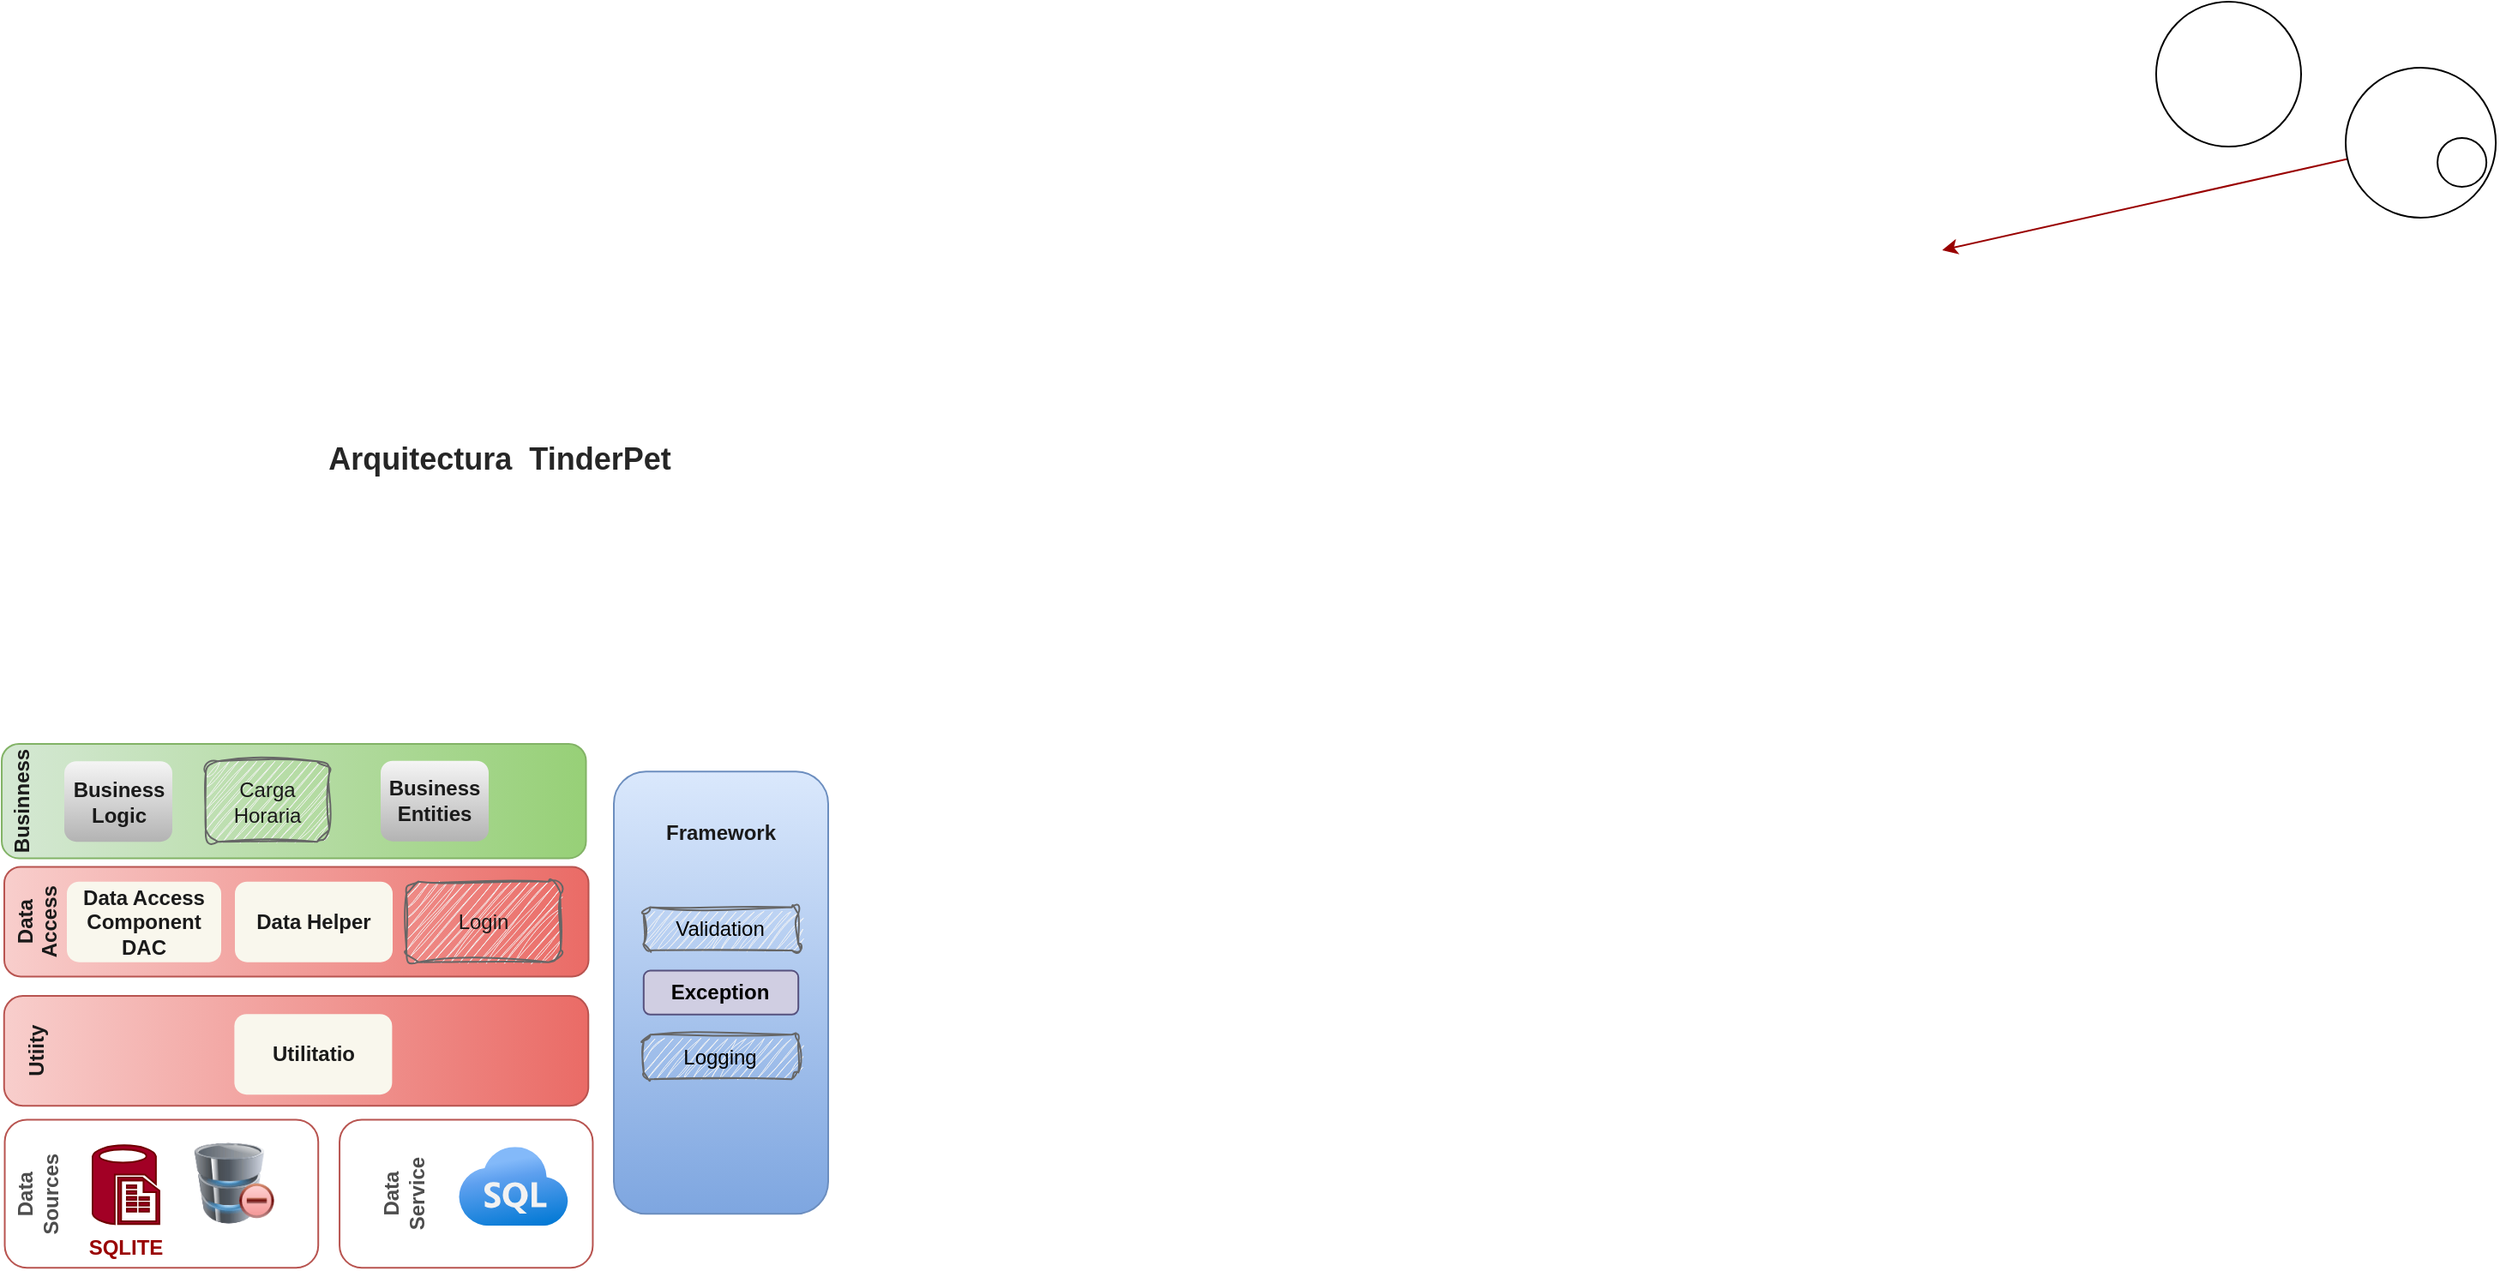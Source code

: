<mxfile>
    <diagram id="ZM09xl-fuDKo_xaskiYn" name="Arquitectura N-TIER">
        <mxGraphModel dx="964" dy="1011" grid="0" gridSize="10" guides="1" tooltips="1" connect="1" arrows="1" fold="1" page="0" pageScale="1" pageWidth="850" pageHeight="1100" math="0" shadow="0">
            <root>
                <mxCell id="0"/>
                <mxCell id="1" parent="0"/>
                <mxCell id="2" value="&lt;font color=&quot;#1a1a1a&quot;&gt;&lt;b&gt;Data&lt;br&gt;Access&lt;br&gt;&lt;br&gt;&lt;br&gt;&lt;br&gt;&lt;br&gt;&lt;br&gt;&lt;br&gt;&lt;br&gt;&lt;br&gt;&lt;br&gt;&lt;br&gt;&lt;br&gt;&lt;br&gt;&lt;br&gt;&lt;br&gt;&lt;br&gt;&lt;br&gt;&lt;br&gt;&lt;br&gt;&lt;br&gt;&lt;br&gt;&lt;/b&gt;&lt;br&gt;&lt;/font&gt;" style="rounded=1;whiteSpace=wrap;html=1;fillColor=#f8cecc;strokeColor=#b85450;rotation=-90;gradientColor=#ea6b66;" parent="1" vertex="1">
                    <mxGeometry x="203.86" y="51.34" width="64.03" height="340.74" as="geometry"/>
                </mxCell>
                <mxCell id="3" value="&lt;font color=&quot;#1a1a1a&quot;&gt;&lt;b&gt;Data Access Component&lt;br&gt;DAC&lt;/b&gt;&lt;br&gt;&lt;/font&gt;" style="rounded=1;whiteSpace=wrap;html=1;fillColor=#f9f7ed;strokeColor=none;" parent="1" vertex="1">
                    <mxGeometry x="102" y="198.32" width="90" height="47" as="geometry"/>
                </mxCell>
                <mxCell id="6" value="&lt;font color=&quot;#262626&quot; style=&quot;font-size: 18px;&quot;&gt;&lt;b style=&quot;&quot;&gt;Arquitectura&amp;nbsp; TinderPet&lt;/b&gt;&lt;/font&gt;" style="text;html=1;strokeColor=none;fillColor=none;align=center;verticalAlign=middle;whiteSpace=wrap;rounded=0;labelBackgroundColor=none;fontColor=#333333;" parent="1" vertex="1">
                    <mxGeometry x="232" y="-63" width="245" height="30" as="geometry"/>
                </mxCell>
                <mxCell id="18" value="&lt;font color=&quot;#1a1a1a&quot;&gt;&lt;b&gt;Data Helper&lt;/b&gt;&lt;br&gt;&lt;/font&gt;" style="rounded=1;whiteSpace=wrap;html=1;fillColor=#f9f7ed;strokeColor=none;" parent="1" vertex="1">
                    <mxGeometry x="200" y="198.32" width="92" height="47" as="geometry"/>
                </mxCell>
                <mxCell id="19" value="&lt;font color=&quot;#1a1a1a&quot;&gt;Login&lt;br&gt;&lt;/font&gt;" style="rounded=1;whiteSpace=wrap;html=1;fillColor=#f5f5f5;strokeColor=#666666;sketch=1;curveFitting=1;jiggle=2;fontColor=#333333;" parent="1" vertex="1">
                    <mxGeometry x="300" y="198.32" width="90" height="47" as="geometry"/>
                </mxCell>
                <mxCell id="10" value="&lt;font color=&quot;#1a1a1a&quot;&gt;&lt;b&gt;Framework&lt;/b&gt;&lt;br&gt;&lt;br&gt;&lt;br&gt;&lt;br&gt;&lt;br&gt;&lt;br&gt;&lt;br&gt;&lt;br&gt;&lt;br&gt;&lt;br&gt;&lt;br&gt;&lt;br&gt;&lt;br&gt;&lt;br&gt;&lt;/font&gt;" style="rounded=1;whiteSpace=wrap;html=1;fillColor=#dae8fc;strokeColor=#6c8ebf;gradientColor=#7ea6e0;" parent="1" vertex="1">
                    <mxGeometry x="421" y="134.08" width="125" height="258" as="geometry"/>
                </mxCell>
                <mxCell id="11" value="&lt;span style=&quot;&quot;&gt;&lt;font color=&quot;#000000&quot;&gt;Validation&lt;/font&gt;&lt;/span&gt;" style="rounded=1;whiteSpace=wrap;html=1;fillColor=#f5f5f5;strokeColor=#666666;fontColor=#333333;sketch=1;curveFitting=1;jiggle=2;" parent="1" vertex="1">
                    <mxGeometry x="438.4" y="213.3" width="90.19" height="25.14" as="geometry"/>
                </mxCell>
                <mxCell id="13" value="&lt;span style=&quot;&quot;&gt;&lt;font color=&quot;#000000&quot;&gt;Logging&lt;/font&gt;&lt;/span&gt;" style="rounded=1;whiteSpace=wrap;html=1;fillColor=#f5f5f5;strokeColor=#666666;fontColor=#333333;sketch=1;curveFitting=1;jiggle=2;" parent="1" vertex="1">
                    <mxGeometry x="438.4" y="287.65" width="90.19" height="25.97" as="geometry"/>
                </mxCell>
                <mxCell id="15" value="&lt;span style=&quot;&quot;&gt;&lt;font color=&quot;#000000&quot;&gt;&lt;b&gt;Exception&lt;/b&gt;&lt;/font&gt;&lt;/span&gt;" style="rounded=1;whiteSpace=wrap;html=1;fillColor=#d0cee2;strokeColor=#56517e;" parent="1" vertex="1">
                    <mxGeometry x="438.4" y="250.3" width="90.19" height="25.56" as="geometry"/>
                </mxCell>
                <mxCell id="20" value="&lt;font color=&quot;#1a1a1a&quot;&gt;&lt;b&gt;Businness&lt;br&gt;&lt;br&gt;&lt;br&gt;&lt;br&gt;&lt;br&gt;&lt;br&gt;&lt;br&gt;&lt;br&gt;&lt;br&gt;&lt;br&gt;&lt;br&gt;&lt;br&gt;&lt;br&gt;&lt;br&gt;&lt;br&gt;&lt;br&gt;&lt;br&gt;&lt;br&gt;&lt;br&gt;&lt;br&gt;&lt;br&gt;&lt;br&gt;&lt;/b&gt;&lt;br&gt;&lt;/font&gt;" style="rounded=1;whiteSpace=wrap;html=1;fillColor=#d5e8d4;strokeColor=#82b366;rotation=-90;gradientColor=#97d077;" parent="1" vertex="1">
                    <mxGeometry x="200.99" y="-19" width="66.78" height="340.74" as="geometry"/>
                </mxCell>
                <mxCell id="21" value="&lt;span style=&quot;color: rgb(26, 26, 26);&quot;&gt;&lt;b&gt;Business Logic&lt;/b&gt;&lt;/span&gt;" style="rounded=1;whiteSpace=wrap;html=1;fillColor=#f5f5f5;strokeColor=none;gradientColor=#b3b3b3;" parent="1" vertex="1">
                    <mxGeometry x="100.5" y="128.08" width="63" height="47" as="geometry"/>
                </mxCell>
                <mxCell id="22" value="&lt;font color=&quot;#1a1a1a&quot;&gt;&lt;b&gt;Business Entities&lt;/b&gt;&lt;/font&gt;" style="rounded=1;whiteSpace=wrap;html=1;fillColor=#f5f5f5;strokeColor=none;gradientColor=#b3b3b3;" parent="1" vertex="1">
                    <mxGeometry x="285" y="127.87" width="63" height="47" as="geometry"/>
                </mxCell>
                <mxCell id="23" value="&lt;font color=&quot;#1a1a1a&quot;&gt;Carga&lt;br&gt;Horaria&lt;br&gt;&lt;/font&gt;" style="rounded=1;whiteSpace=wrap;html=1;fillColor=#f5f5f5;strokeColor=#666666;fontColor=#333333;sketch=1;curveFitting=1;jiggle=2;" parent="1" vertex="1">
                    <mxGeometry x="183" y="128.08" width="72" height="47" as="geometry"/>
                </mxCell>
                <mxCell id="27" value="&lt;b style=&quot;&quot;&gt;&lt;font color=&quot;#4d4d4d&quot;&gt;Data&lt;br&gt;Sources&lt;br&gt;&lt;br&gt;&lt;br&gt;&lt;br&gt;&lt;br&gt;&lt;br&gt;&lt;br&gt;&lt;br&gt;&lt;br&gt;&lt;br&gt;&lt;/font&gt;&lt;br&gt;&lt;/b&gt;" style="rounded=1;whiteSpace=wrap;html=1;fillColor=none;strokeColor=#b85450;rotation=-90;gradientColor=#ea6b66;" parent="1" vertex="1">
                    <mxGeometry x="114" y="289" width="86.37" height="182.83" as="geometry"/>
                </mxCell>
                <mxCell id="28" value="&lt;b style=&quot;&quot;&gt;&lt;font color=&quot;#4d4d4d&quot;&gt;Data&lt;br&gt;Service&lt;br&gt;&lt;br&gt;&lt;br&gt;&lt;br&gt;&lt;br&gt;&lt;/font&gt;&lt;br&gt;&lt;/b&gt;" style="rounded=1;whiteSpace=wrap;html=1;fillColor=none;strokeColor=#b85450;rotation=-90;gradientColor=#ea6b66;" parent="1" vertex="1">
                    <mxGeometry x="291.69" y="306.58" width="86.37" height="147.68" as="geometry"/>
                </mxCell>
                <mxCell id="35" value="&lt;b&gt;&lt;font color=&quot;#990000&quot;&gt;SQLITE&lt;/font&gt;&lt;/b&gt;" style="verticalLabelPosition=bottom;html=1;verticalAlign=top;align=center;strokeColor=#6F0000;fillColor=#a20025;shape=mxgraph.azure.sql_reporting;fontColor=#ffffff;" parent="1" vertex="1">
                    <mxGeometry x="117" y="352.18" width="38.95" height="46" as="geometry"/>
                </mxCell>
                <mxCell id="36" value="database" style="image;html=1;image=img/lib/clip_art/computers/Database_Minus_128x128.png;strokeColor=default;fontColor=#FFFFFF;fillColor=none;" parent="1" vertex="1">
                    <mxGeometry x="176.45" y="349.18" width="46.5" height="50" as="geometry"/>
                </mxCell>
                <mxCell id="40" value="" style="aspect=fixed;html=1;points=[];align=center;image;fontSize=12;image=img/lib/azure2/databases/Azure_SQL.svg;strokeColor=default;fontColor=#FFFFFF;fillColor=none;" parent="1" vertex="1">
                    <mxGeometry x="330.45" y="353.18" width="64" height="46" as="geometry"/>
                </mxCell>
                <mxCell id="92" value="" style="ellipse;whiteSpace=wrap;html=1;aspect=fixed;fontColor=#004C99;" parent="1" vertex="1">
                    <mxGeometry x="1320.46" y="-315.0" width="84.54" height="84.54" as="geometry"/>
                </mxCell>
                <mxCell id="116" style="edgeStyle=none;html=1;strokeColor=#990000;fontColor=#CC6600;" parent="1" source="94" edge="1">
                    <mxGeometry relative="1" as="geometry">
                        <mxPoint x="1195.739" y="-170.061" as="targetPoint"/>
                    </mxGeometry>
                </mxCell>
                <mxCell id="94" value="" style="ellipse;whiteSpace=wrap;html=1;aspect=fixed;fontColor=#004C99;" parent="1" vertex="1">
                    <mxGeometry x="1431" y="-276.54" width="87.54" height="87.54" as="geometry"/>
                </mxCell>
                <mxCell id="95" value="" style="ellipse;whiteSpace=wrap;html=1;aspect=fixed;fontColor=#004C99;" parent="1" vertex="1">
                    <mxGeometry x="1484.54" y="-235.54" width="28.54" height="28.54" as="geometry"/>
                </mxCell>
                <mxCell id="170" value="&lt;font color=&quot;#1a1a1a&quot;&gt;&lt;b&gt;Utiity&lt;br&gt;&lt;br&gt;&lt;br&gt;&lt;br&gt;&lt;br&gt;&lt;br&gt;&lt;br&gt;&lt;br&gt;&lt;br&gt;&lt;br&gt;&lt;br&gt;&lt;br&gt;&lt;br&gt;&lt;br&gt;&lt;br&gt;&lt;br&gt;&lt;br&gt;&lt;br&gt;&lt;br&gt;&lt;br&gt;&lt;br&gt;&lt;/b&gt;&lt;br&gt;&lt;/font&gt;" style="rounded=1;whiteSpace=wrap;html=1;fillColor=#f8cecc;strokeColor=#b85450;rotation=-90;gradientColor=#ea6b66;arcSize=17;" vertex="1" parent="1">
                    <mxGeometry x="203.74" y="126.69" width="64.03" height="340.74" as="geometry"/>
                </mxCell>
                <mxCell id="171" value="&lt;font color=&quot;#1a1a1a&quot;&gt;&lt;b&gt;Utilitatio&lt;/b&gt;&lt;br&gt;&lt;/font&gt;" style="rounded=1;whiteSpace=wrap;html=1;fillColor=#f9f7ed;strokeColor=none;" vertex="1" parent="1">
                    <mxGeometry x="199.69" y="275.58" width="92" height="47" as="geometry"/>
                </mxCell>
            </root>
        </mxGraphModel>
    </diagram>
</mxfile>